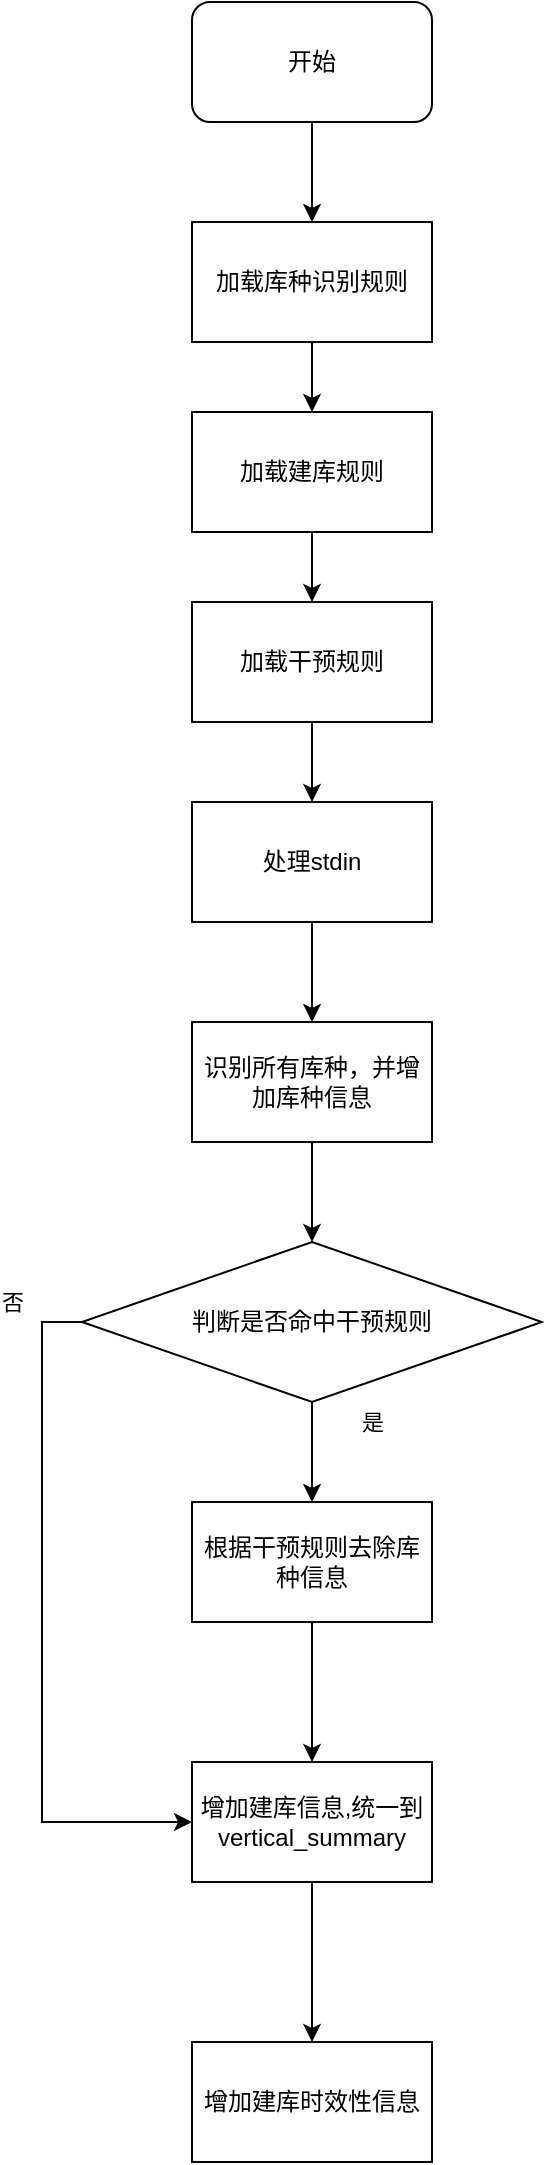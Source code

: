 <mxfile version="10.3.5" type="github"><diagram id="d1e0mmQ35DvSmbha3Waf" name="Page-1"><mxGraphModel dx="1398" dy="795" grid="1" gridSize="10" guides="1" tooltips="1" connect="1" arrows="1" fold="1" page="1" pageScale="1" pageWidth="827" pageHeight="1169" math="0" shadow="0"><root><mxCell id="0"/><mxCell id="1" parent="0"/><mxCell id="NKBQXa3HzK47faCjBjJ_-3" value="" style="edgeStyle=orthogonalEdgeStyle;rounded=0;orthogonalLoop=1;jettySize=auto;html=1;" parent="1" source="NKBQXa3HzK47faCjBjJ_-1" target="NKBQXa3HzK47faCjBjJ_-5" edge="1"><mxGeometry relative="1" as="geometry"><mxPoint x="300" y="270" as="targetPoint"/></mxGeometry></mxCell><mxCell id="NKBQXa3HzK47faCjBjJ_-1" value="开始" style="rounded=1;whiteSpace=wrap;html=1;" parent="1" vertex="1"><mxGeometry x="240" y="40" width="120" height="60" as="geometry"/></mxCell><mxCell id="NKBQXa3HzK47faCjBjJ_-8" value="" style="edgeStyle=orthogonalEdgeStyle;rounded=0;orthogonalLoop=1;jettySize=auto;html=1;" parent="1" source="NKBQXa3HzK47faCjBjJ_-5" target="NKBQXa3HzK47faCjBjJ_-7" edge="1"><mxGeometry relative="1" as="geometry"/></mxCell><mxCell id="NKBQXa3HzK47faCjBjJ_-5" value="加载库种识别规则" style="rounded=0;whiteSpace=wrap;html=1;" parent="1" vertex="1"><mxGeometry x="240" y="150" width="120" height="60" as="geometry"/></mxCell><mxCell id="NKBQXa3HzK47faCjBjJ_-7" value="加载建库规则" style="rounded=0;whiteSpace=wrap;html=1;" parent="1" vertex="1"><mxGeometry x="240" y="245" width="120" height="60" as="geometry"/></mxCell><mxCell id="6GB-RfW0dYptsRIC4WxC-6" value="" style="edgeStyle=orthogonalEdgeStyle;rounded=0;orthogonalLoop=1;jettySize=auto;html=1;" edge="1" parent="1" source="6GB-RfW0dYptsRIC4WxC-1" target="6GB-RfW0dYptsRIC4WxC-5"><mxGeometry relative="1" as="geometry"/></mxCell><mxCell id="6GB-RfW0dYptsRIC4WxC-1" value="处理stdin" style="rounded=0;whiteSpace=wrap;html=1;" vertex="1" parent="1"><mxGeometry x="240" y="440" width="120" height="60" as="geometry"/></mxCell><mxCell id="6GB-RfW0dYptsRIC4WxC-8" value="" style="edgeStyle=orthogonalEdgeStyle;rounded=0;orthogonalLoop=1;jettySize=auto;html=1;" edge="1" parent="1" source="6GB-RfW0dYptsRIC4WxC-5" target="6GB-RfW0dYptsRIC4WxC-9"><mxGeometry relative="1" as="geometry"/></mxCell><mxCell id="6GB-RfW0dYptsRIC4WxC-5" value="识别所有库种，并增加库种信息" style="rounded=0;whiteSpace=wrap;html=1;" vertex="1" parent="1"><mxGeometry x="240" y="550" width="120" height="60" as="geometry"/></mxCell><mxCell id="6GB-RfW0dYptsRIC4WxC-4" value="" style="edgeStyle=orthogonalEdgeStyle;rounded=0;orthogonalLoop=1;jettySize=auto;html=1;" edge="1" parent="1" source="NKBQXa3HzK47faCjBjJ_-4" target="6GB-RfW0dYptsRIC4WxC-1"><mxGeometry relative="1" as="geometry"/></mxCell><mxCell id="NKBQXa3HzK47faCjBjJ_-4" value="加载干预规则" style="rounded=0;whiteSpace=wrap;html=1;" parent="1" vertex="1"><mxGeometry x="240" y="340" width="120" height="60" as="geometry"/></mxCell><mxCell id="6GB-RfW0dYptsRIC4WxC-3" value="" style="edgeStyle=orthogonalEdgeStyle;rounded=0;orthogonalLoop=1;jettySize=auto;html=1;" edge="1" parent="1" source="NKBQXa3HzK47faCjBjJ_-7" target="NKBQXa3HzK47faCjBjJ_-4"><mxGeometry relative="1" as="geometry"><mxPoint x="300" y="400" as="sourcePoint"/><mxPoint x="300" y="480" as="targetPoint"/></mxGeometry></mxCell><mxCell id="6GB-RfW0dYptsRIC4WxC-16" value="" style="edgeStyle=orthogonalEdgeStyle;rounded=0;orthogonalLoop=1;jettySize=auto;html=1;" edge="1" parent="1" source="6GB-RfW0dYptsRIC4WxC-7" target="6GB-RfW0dYptsRIC4WxC-15"><mxGeometry relative="1" as="geometry"/></mxCell><mxCell id="6GB-RfW0dYptsRIC4WxC-7" value="增加建库信息,统一到vertical_summary" style="rounded=0;whiteSpace=wrap;html=1;" vertex="1" parent="1"><mxGeometry x="240" y="920" width="120" height="60" as="geometry"/></mxCell><mxCell id="6GB-RfW0dYptsRIC4WxC-15" value="增加建库时效性信息" style="rounded=0;whiteSpace=wrap;html=1;" vertex="1" parent="1"><mxGeometry x="240" y="1060" width="120" height="60" as="geometry"/></mxCell><mxCell id="6GB-RfW0dYptsRIC4WxC-11" value="是" style="edgeStyle=orthogonalEdgeStyle;rounded=0;orthogonalLoop=1;jettySize=auto;html=1;entryX=0.5;entryY=0;entryDx=0;entryDy=0;" edge="1" parent="1" source="6GB-RfW0dYptsRIC4WxC-9" target="6GB-RfW0dYptsRIC4WxC-12"><mxGeometry x="-0.6" y="30" relative="1" as="geometry"><mxPoint x="585" y="720" as="targetPoint"/><mxPoint as="offset"/></mxGeometry></mxCell><mxCell id="6GB-RfW0dYptsRIC4WxC-14" value="否" style="edgeStyle=orthogonalEdgeStyle;rounded=0;orthogonalLoop=1;jettySize=auto;html=1;exitX=0;exitY=0.5;exitDx=0;exitDy=0;entryX=0;entryY=0.5;entryDx=0;entryDy=0;" edge="1" parent="1" source="6GB-RfW0dYptsRIC4WxC-9" target="6GB-RfW0dYptsRIC4WxC-7"><mxGeometry x="-0.884" y="-18" relative="1" as="geometry"><mxPoint x="3" y="-10" as="offset"/></mxGeometry></mxCell><mxCell id="6GB-RfW0dYptsRIC4WxC-9" value="判断是否命中干预规则" style="rhombus;whiteSpace=wrap;html=1;" vertex="1" parent="1"><mxGeometry x="185" y="660" width="230" height="80" as="geometry"/></mxCell><mxCell id="6GB-RfW0dYptsRIC4WxC-13" value="" style="edgeStyle=orthogonalEdgeStyle;rounded=0;orthogonalLoop=1;jettySize=auto;html=1;" edge="1" parent="1" source="6GB-RfW0dYptsRIC4WxC-12" target="6GB-RfW0dYptsRIC4WxC-7"><mxGeometry relative="1" as="geometry"/></mxCell><mxCell id="6GB-RfW0dYptsRIC4WxC-12" value="根据干预规则去除库种信息" style="rounded=0;whiteSpace=wrap;html=1;" vertex="1" parent="1"><mxGeometry x="240" y="790" width="120" height="60" as="geometry"/></mxCell></root></mxGraphModel></diagram></mxfile>